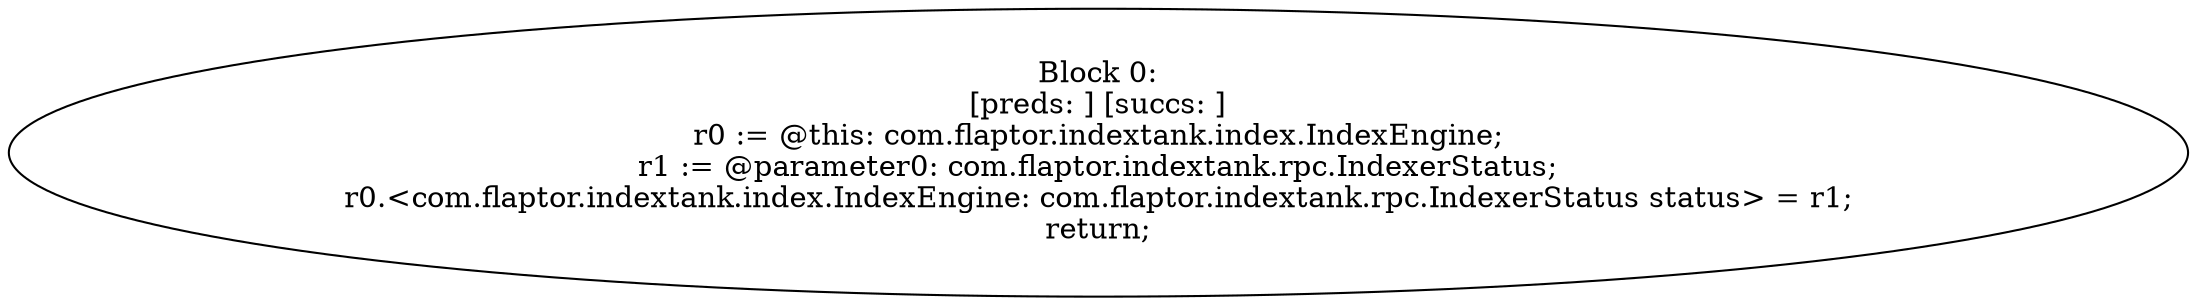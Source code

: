 digraph "unitGraph" {
    "Block 0:
[preds: ] [succs: ]
r0 := @this: com.flaptor.indextank.index.IndexEngine;
r1 := @parameter0: com.flaptor.indextank.rpc.IndexerStatus;
r0.<com.flaptor.indextank.index.IndexEngine: com.flaptor.indextank.rpc.IndexerStatus status> = r1;
return;
"
}
